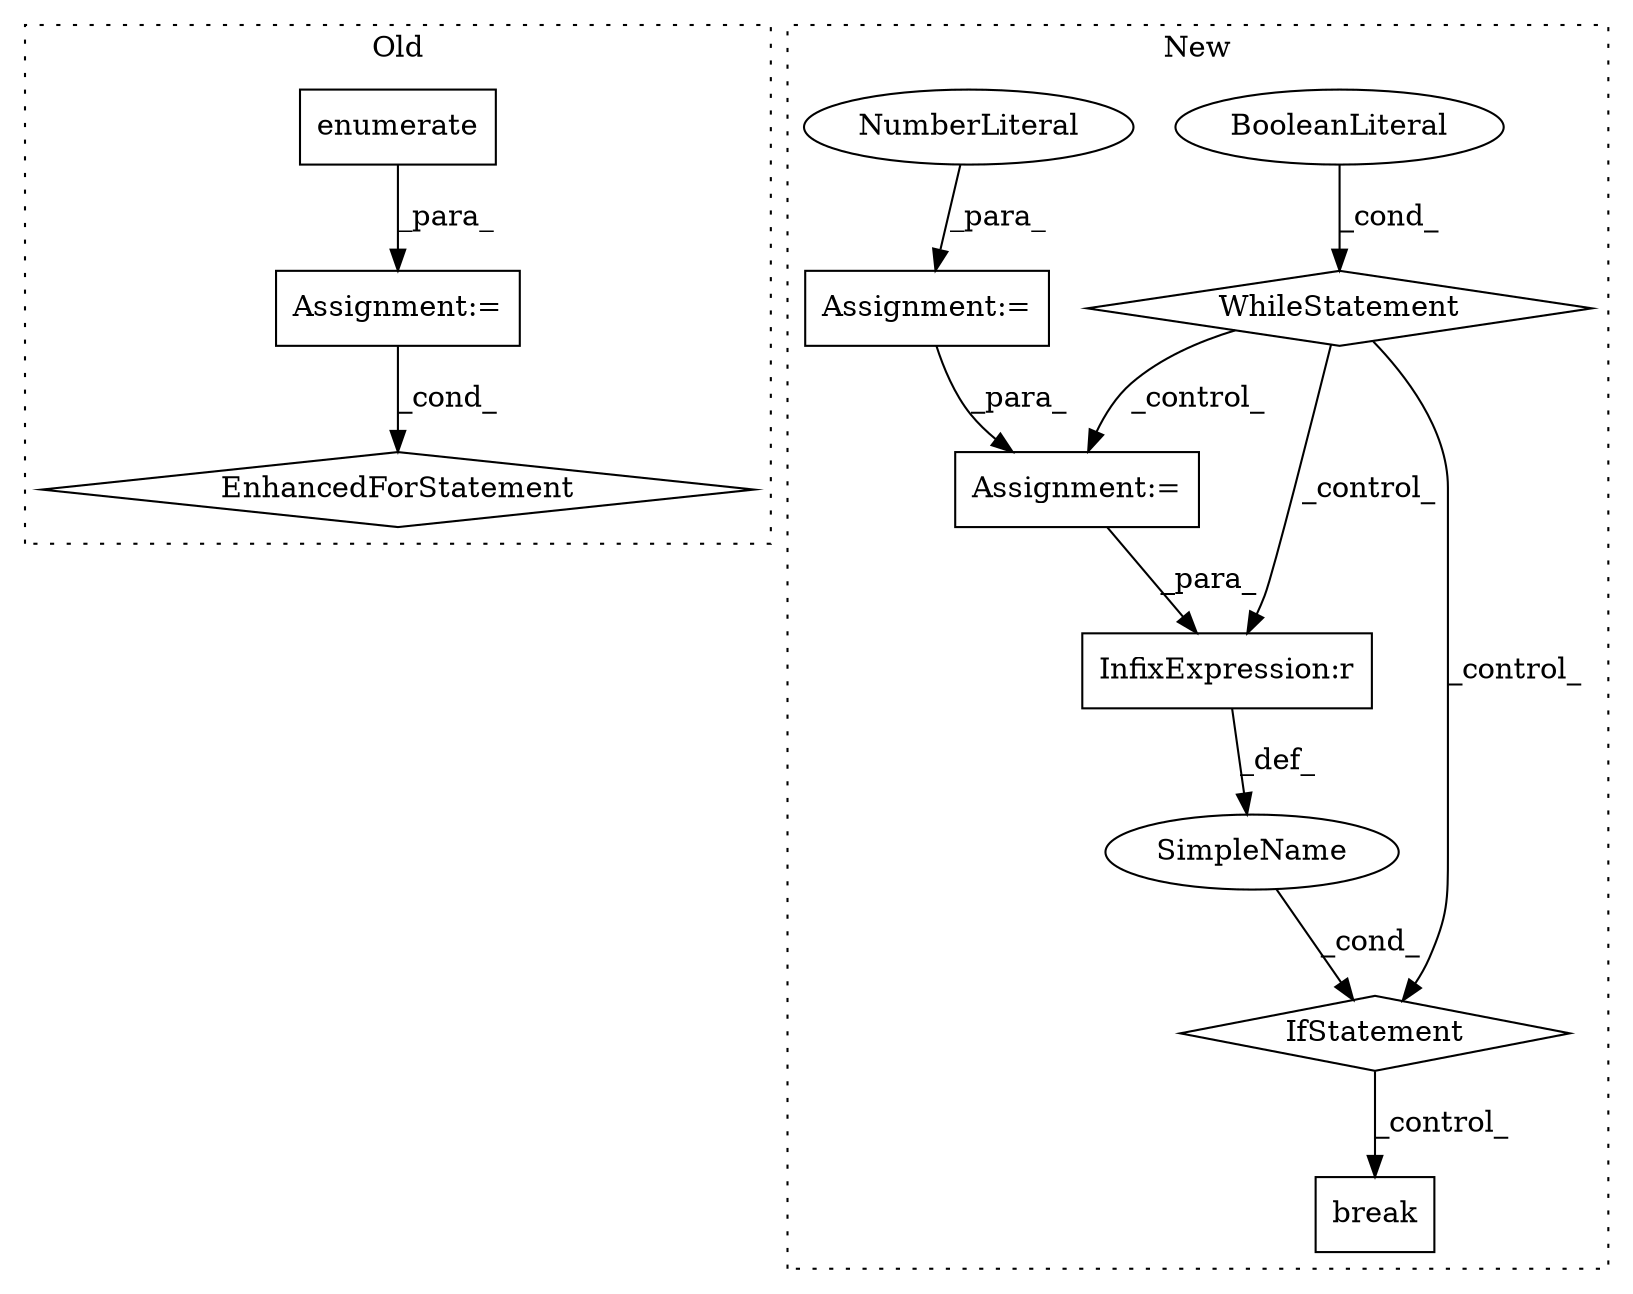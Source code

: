 digraph G {
subgraph cluster0 {
1 [label="enumerate" a="32" s="1941,1987" l="10,1" shape="box"];
3 [label="Assignment:=" a="7" s="1843,1988" l="81,2" shape="box"];
4 [label="EnhancedForStatement" a="70" s="1843,1988" l="81,2" shape="diamond"];
label = "Old";
style="dotted";
}
subgraph cluster1 {
2 [label="break" a="10" s="2130" l="6" shape="box"];
5 [label="Assignment:=" a="7" s="1502" l="1" shape="box"];
6 [label="IfStatement" a="25" s="2100,2114" l="4,2" shape="diamond"];
7 [label="SimpleName" a="42" s="" l="" shape="ellipse"];
8 [label="BooleanLiteral" a="9" s="1844" l="4" shape="ellipse"];
9 [label="NumberLiteral" a="34" s="1503" l="1" shape="ellipse"];
10 [label="InfixExpression:r" a="27" s="2108" l="4" shape="box"];
11 [label="Assignment:=" a="7" s="2085" l="2" shape="box"];
12 [label="WhileStatement" a="61" s="1837,1848" l="7,2" shape="diamond"];
label = "New";
style="dotted";
}
1 -> 3 [label="_para_"];
3 -> 4 [label="_cond_"];
5 -> 11 [label="_para_"];
6 -> 2 [label="_control_"];
7 -> 6 [label="_cond_"];
8 -> 12 [label="_cond_"];
9 -> 5 [label="_para_"];
10 -> 7 [label="_def_"];
11 -> 10 [label="_para_"];
12 -> 11 [label="_control_"];
12 -> 10 [label="_control_"];
12 -> 6 [label="_control_"];
}